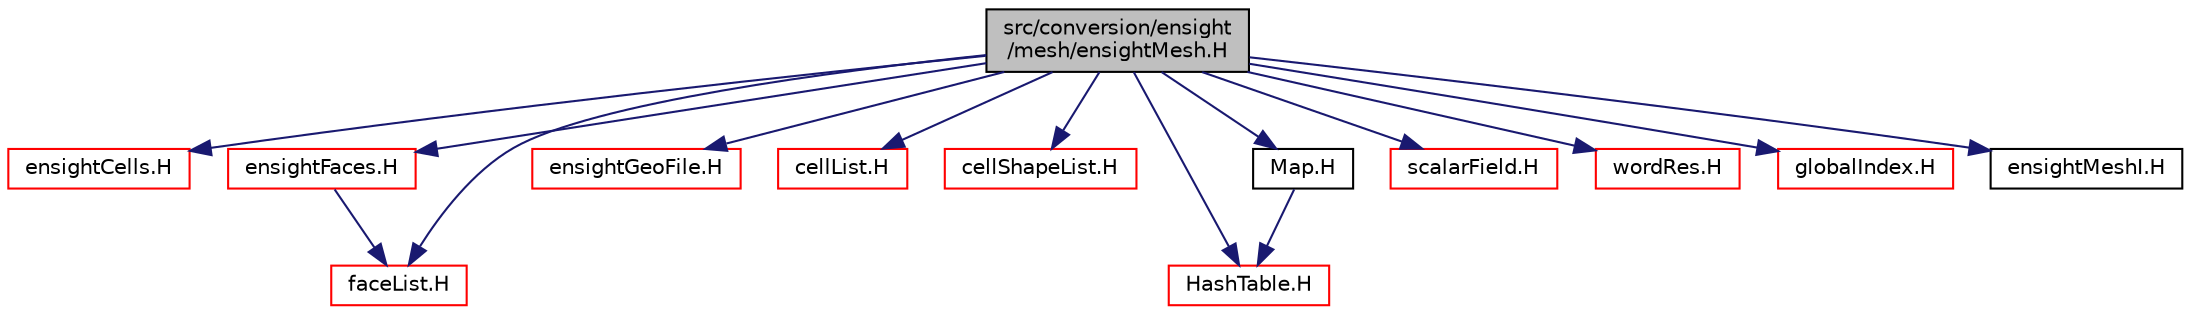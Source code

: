 digraph "src/conversion/ensight/mesh/ensightMesh.H"
{
  bgcolor="transparent";
  edge [fontname="Helvetica",fontsize="10",labelfontname="Helvetica",labelfontsize="10"];
  node [fontname="Helvetica",fontsize="10",shape=record];
  Node1 [label="src/conversion/ensight\l/mesh/ensightMesh.H",height=0.2,width=0.4,color="black", fillcolor="grey75", style="filled" fontcolor="black"];
  Node1 -> Node2 [color="midnightblue",fontsize="10",style="solid",fontname="Helvetica"];
  Node2 [label="ensightCells.H",height=0.2,width=0.4,color="red",URL="$ensightCells_8H.html"];
  Node1 -> Node3 [color="midnightblue",fontsize="10",style="solid",fontname="Helvetica"];
  Node3 [label="ensightFaces.H",height=0.2,width=0.4,color="red",URL="$ensightFaces_8H.html"];
  Node3 -> Node4 [color="midnightblue",fontsize="10",style="solid",fontname="Helvetica"];
  Node4 [label="faceList.H",height=0.2,width=0.4,color="red",URL="$faceList_8H.html"];
  Node1 -> Node5 [color="midnightblue",fontsize="10",style="solid",fontname="Helvetica"];
  Node5 [label="ensightGeoFile.H",height=0.2,width=0.4,color="red",URL="$ensightGeoFile_8H.html"];
  Node1 -> Node6 [color="midnightblue",fontsize="10",style="solid",fontname="Helvetica"];
  Node6 [label="cellList.H",height=0.2,width=0.4,color="red",URL="$cellList_8H.html"];
  Node1 -> Node4 [color="midnightblue",fontsize="10",style="solid",fontname="Helvetica"];
  Node1 -> Node7 [color="midnightblue",fontsize="10",style="solid",fontname="Helvetica"];
  Node7 [label="cellShapeList.H",height=0.2,width=0.4,color="red",URL="$cellShapeList_8H.html"];
  Node1 -> Node8 [color="midnightblue",fontsize="10",style="solid",fontname="Helvetica"];
  Node8 [label="HashTable.H",height=0.2,width=0.4,color="red",URL="$HashTable_8H.html"];
  Node1 -> Node9 [color="midnightblue",fontsize="10",style="solid",fontname="Helvetica"];
  Node9 [label="Map.H",height=0.2,width=0.4,color="black",URL="$Map_8H.html"];
  Node9 -> Node8 [color="midnightblue",fontsize="10",style="solid",fontname="Helvetica"];
  Node1 -> Node10 [color="midnightblue",fontsize="10",style="solid",fontname="Helvetica"];
  Node10 [label="scalarField.H",height=0.2,width=0.4,color="red",URL="$scalarField_8H.html"];
  Node1 -> Node11 [color="midnightblue",fontsize="10",style="solid",fontname="Helvetica"];
  Node11 [label="wordRes.H",height=0.2,width=0.4,color="red",URL="$wordRes_8H.html"];
  Node1 -> Node12 [color="midnightblue",fontsize="10",style="solid",fontname="Helvetica"];
  Node12 [label="globalIndex.H",height=0.2,width=0.4,color="red",URL="$globalIndex_8H.html"];
  Node1 -> Node13 [color="midnightblue",fontsize="10",style="solid",fontname="Helvetica"];
  Node13 [label="ensightMeshI.H",height=0.2,width=0.4,color="black",URL="$ensightMeshI_8H.html"];
}
